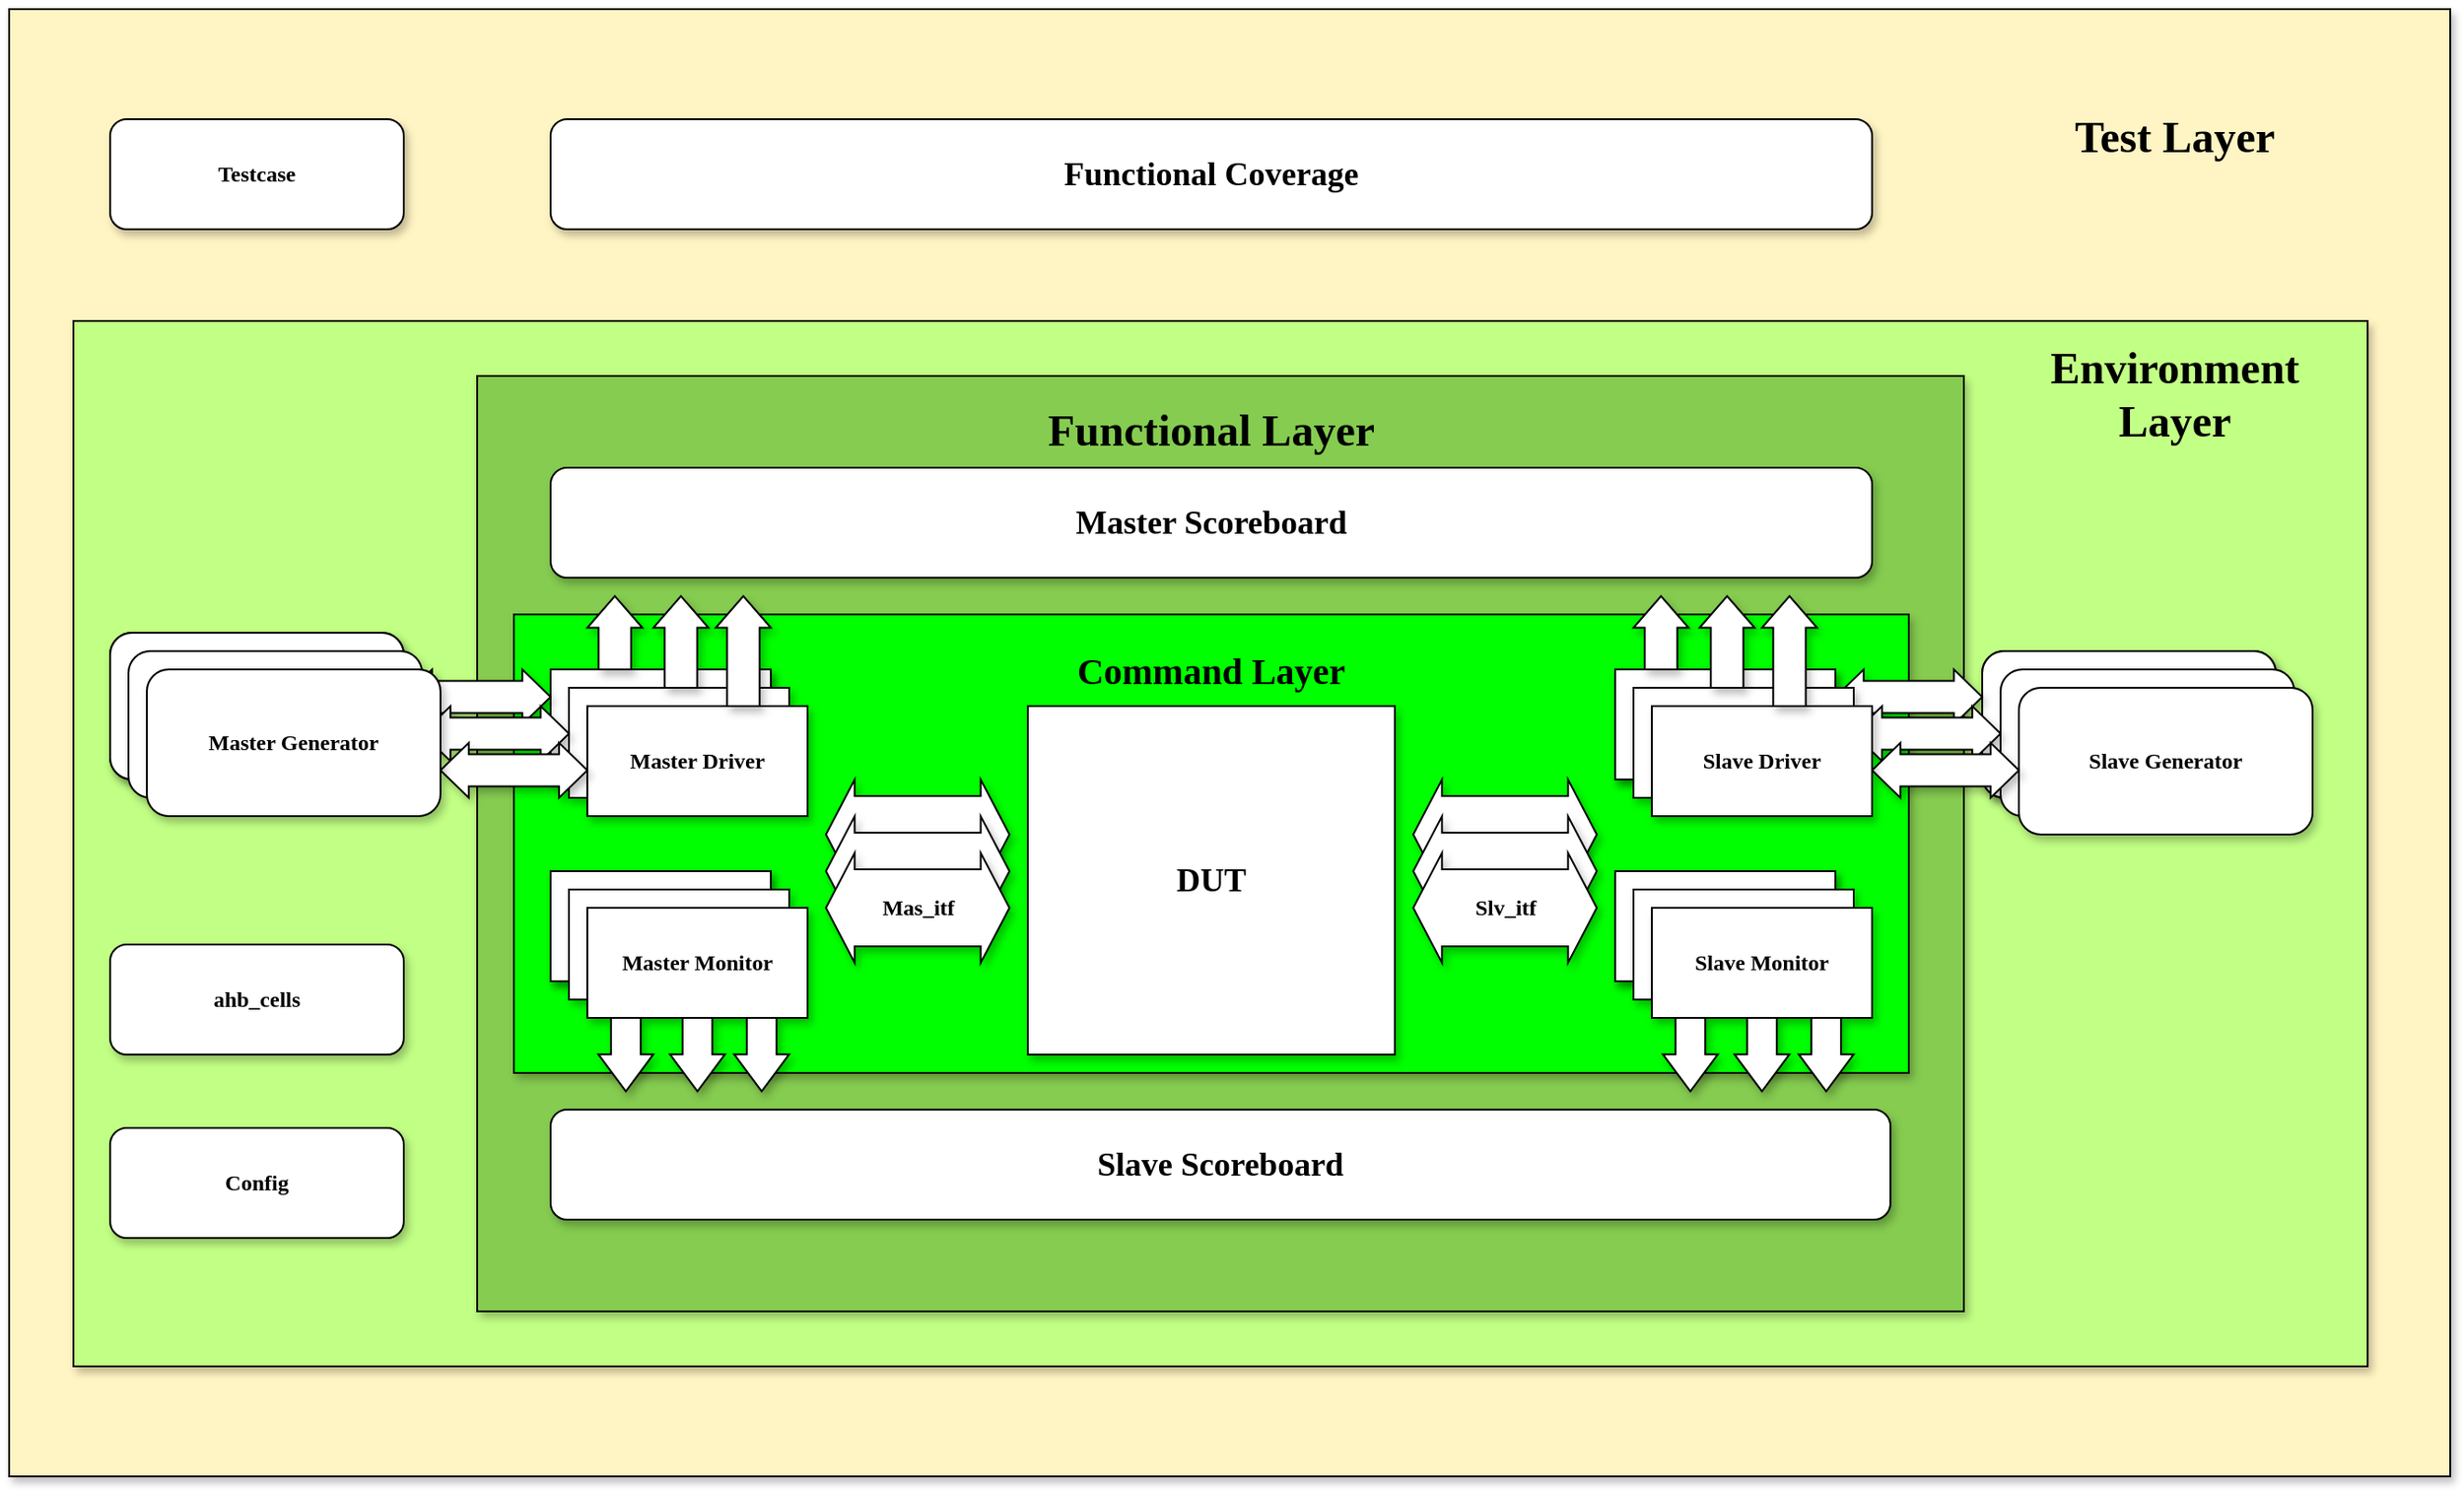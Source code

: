 <mxfile version="14.1.9" type="github">
  <diagram id="3mR3uw_zDgaZqPfmFG9w" name="Page-1">
    <mxGraphModel dx="2435" dy="-72" grid="1" gridSize="10" guides="1" tooltips="1" connect="1" arrows="1" fold="1" page="1" pageScale="1" pageWidth="850" pageHeight="1100" math="0" shadow="0">
      <root>
        <mxCell id="0" />
        <mxCell id="1" parent="0" />
        <mxCell id="DFjXbLX4fR952YsR5oUh-157" value="" style="rounded=0;whiteSpace=wrap;html=1;shadow=1;fillColor=#FFF4C3;" vertex="1" parent="1">
          <mxGeometry x="-130" y="1300" width="1330" height="800" as="geometry" />
        </mxCell>
        <mxCell id="DFjXbLX4fR952YsR5oUh-158" value="" style="rounded=0;whiteSpace=wrap;html=1;shadow=1;fillColor=#C2FF85;" vertex="1" parent="1">
          <mxGeometry x="-95" y="1470" width="1250" height="570" as="geometry" />
        </mxCell>
        <mxCell id="DFjXbLX4fR952YsR5oUh-159" value="" style="rounded=0;whiteSpace=wrap;html=1;shadow=1;fillColor=#85CC50;" vertex="1" parent="1">
          <mxGeometry x="125" y="1500" width="810" height="510" as="geometry" />
        </mxCell>
        <mxCell id="DFjXbLX4fR952YsR5oUh-160" value="" style="rounded=0;whiteSpace=wrap;html=1;shadow=1;fillColor=#00FF00;" vertex="1" parent="1">
          <mxGeometry x="145" y="1630" width="760" height="250" as="geometry" />
        </mxCell>
        <mxCell id="DFjXbLX4fR952YsR5oUh-161" value="&lt;b&gt;&lt;font face=&quot;Times New Roman&quot;&gt;Master Driver&lt;/font&gt;&lt;/b&gt;" style="rounded=0;whiteSpace=wrap;html=1;shadow=1;" vertex="1" parent="1">
          <mxGeometry x="165" y="1660" width="120" height="60" as="geometry" />
        </mxCell>
        <mxCell id="DFjXbLX4fR952YsR5oUh-162" value="&lt;b&gt;&lt;font face=&quot;Times New Roman&quot;&gt;Master Monitor&lt;br&gt;&lt;/font&gt;&lt;/b&gt;" style="rounded=0;whiteSpace=wrap;html=1;shadow=1;" vertex="1" parent="1">
          <mxGeometry x="165" y="1770" width="120" height="60" as="geometry" />
        </mxCell>
        <mxCell id="DFjXbLX4fR952YsR5oUh-163" value="&lt;b&gt;&lt;font face=&quot;Times New Roman&quot;&gt;Slave Monitor&lt;br&gt;&lt;/font&gt;&lt;/b&gt;" style="rounded=0;whiteSpace=wrap;html=1;shadow=1;" vertex="1" parent="1">
          <mxGeometry x="745" y="1770" width="120" height="60" as="geometry" />
        </mxCell>
        <mxCell id="DFjXbLX4fR952YsR5oUh-164" value="&lt;font style=&quot;font-size: 18px&quot;&gt;&lt;b&gt;&lt;font face=&quot;Times New Roman&quot;&gt;Master Scoreboard&lt;/font&gt;&lt;/b&gt;&lt;/font&gt;" style="rounded=1;whiteSpace=wrap;html=1;shadow=1;" vertex="1" parent="1">
          <mxGeometry x="165" y="1550" width="720" height="60" as="geometry" />
        </mxCell>
        <mxCell id="DFjXbLX4fR952YsR5oUh-165" value="&lt;font style=&quot;font-size: 18px&quot;&gt;&lt;b&gt;&lt;font face=&quot;Times New Roman&quot;&gt;Slave Scoreboard&lt;/font&gt;&lt;/b&gt;&lt;/font&gt;" style="rounded=1;whiteSpace=wrap;html=1;shadow=1;" vertex="1" parent="1">
          <mxGeometry x="165" y="1900" width="730" height="60" as="geometry" />
        </mxCell>
        <mxCell id="DFjXbLX4fR952YsR5oUh-166" value="&lt;font style=&quot;font-size: 18px&quot;&gt;&lt;b&gt;&lt;font face=&quot;Times New Roman&quot;&gt;DUT&lt;/font&gt;&lt;/b&gt;&lt;/font&gt;" style="rounded=0;whiteSpace=wrap;html=1;shadow=1;" vertex="1" parent="1">
          <mxGeometry x="425" y="1680" width="200" height="190" as="geometry" />
        </mxCell>
        <mxCell id="DFjXbLX4fR952YsR5oUh-167" value="&lt;b&gt;&lt;font face=&quot;Times New Roman&quot;&gt;Master Driver&lt;/font&gt;&lt;/b&gt;" style="rounded=0;whiteSpace=wrap;html=1;shadow=1;" vertex="1" parent="1">
          <mxGeometry x="165" y="1660" width="120" height="60" as="geometry" />
        </mxCell>
        <mxCell id="DFjXbLX4fR952YsR5oUh-168" value="&lt;b&gt;&lt;font face=&quot;Times New Roman&quot;&gt;Master Driver&lt;/font&gt;&lt;/b&gt;" style="rounded=0;whiteSpace=wrap;html=1;shadow=1;" vertex="1" parent="1">
          <mxGeometry x="175" y="1670" width="120" height="60" as="geometry" />
        </mxCell>
        <mxCell id="DFjXbLX4fR952YsR5oUh-169" value="&lt;b&gt;&lt;font face=&quot;Times New Roman&quot;&gt;Master Driver&lt;/font&gt;&lt;/b&gt;" style="rounded=0;whiteSpace=wrap;html=1;shadow=1;" vertex="1" parent="1">
          <mxGeometry x="185" y="1680" width="120" height="60" as="geometry" />
        </mxCell>
        <mxCell id="DFjXbLX4fR952YsR5oUh-170" value="&lt;b&gt;&lt;font face=&quot;Times New Roman&quot;&gt;Master Monitor&lt;br&gt;&lt;/font&gt;&lt;/b&gt;" style="rounded=0;whiteSpace=wrap;html=1;shadow=1;" vertex="1" parent="1">
          <mxGeometry x="165" y="1770" width="120" height="60" as="geometry" />
        </mxCell>
        <mxCell id="DFjXbLX4fR952YsR5oUh-171" value="&lt;b&gt;&lt;font face=&quot;Times New Roman&quot;&gt;Master Monitor&lt;br&gt;&lt;/font&gt;&lt;/b&gt;" style="rounded=0;whiteSpace=wrap;html=1;shadow=1;" vertex="1" parent="1">
          <mxGeometry x="175" y="1780" width="120" height="60" as="geometry" />
        </mxCell>
        <mxCell id="DFjXbLX4fR952YsR5oUh-172" value="&lt;b&gt;&lt;font face=&quot;Times New Roman&quot;&gt;Master Monitor&lt;br&gt;&lt;/font&gt;&lt;/b&gt;" style="rounded=0;whiteSpace=wrap;html=1;shadow=1;" vertex="1" parent="1">
          <mxGeometry x="185" y="1790" width="120" height="60" as="geometry" />
        </mxCell>
        <mxCell id="DFjXbLX4fR952YsR5oUh-173" value="&lt;b&gt;&lt;font face=&quot;Times New Roman&quot;&gt;Slave Monitor&lt;br&gt;&lt;/font&gt;&lt;/b&gt;" style="rounded=0;whiteSpace=wrap;html=1;shadow=1;" vertex="1" parent="1">
          <mxGeometry x="745" y="1770" width="120" height="60" as="geometry" />
        </mxCell>
        <mxCell id="DFjXbLX4fR952YsR5oUh-174" value="&lt;b&gt;&lt;font face=&quot;Times New Roman&quot;&gt;Slave Monitor&lt;br&gt;&lt;/font&gt;&lt;/b&gt;" style="rounded=0;whiteSpace=wrap;html=1;shadow=1;" vertex="1" parent="1">
          <mxGeometry x="755" y="1780" width="120" height="60" as="geometry" />
        </mxCell>
        <mxCell id="DFjXbLX4fR952YsR5oUh-175" value="&lt;b&gt;&lt;font face=&quot;Times New Roman&quot;&gt;Slave Monitor&lt;br&gt;&lt;/font&gt;&lt;/b&gt;" style="rounded=0;whiteSpace=wrap;html=1;shadow=1;" vertex="1" parent="1">
          <mxGeometry x="765" y="1790" width="120" height="60" as="geometry" />
        </mxCell>
        <mxCell id="DFjXbLX4fR952YsR5oUh-176" value="" style="html=1;shadow=1;dashed=0;align=center;verticalAlign=middle;shape=mxgraph.arrows2.twoWayArrow;dy=0.3;dx=15.67;" vertex="1" parent="1">
          <mxGeometry x="315" y="1720" width="100" height="60" as="geometry" />
        </mxCell>
        <mxCell id="DFjXbLX4fR952YsR5oUh-177" value="" style="html=1;shadow=1;dashed=0;align=center;verticalAlign=middle;shape=mxgraph.arrows2.twoWayArrow;dy=0.3;dx=15.67;" vertex="1" parent="1">
          <mxGeometry x="315" y="1740" width="100" height="60" as="geometry" />
        </mxCell>
        <mxCell id="DFjXbLX4fR952YsR5oUh-178" value="&lt;b&gt;&lt;font face=&quot;Times New Roman&quot;&gt;Mas_itf&lt;/font&gt;&lt;/b&gt;" style="html=1;shadow=1;dashed=0;align=center;verticalAlign=middle;shape=mxgraph.arrows2.twoWayArrow;dy=0.3;dx=15.67;" vertex="1" parent="1">
          <mxGeometry x="315" y="1760" width="100" height="60" as="geometry" />
        </mxCell>
        <mxCell id="DFjXbLX4fR952YsR5oUh-179" value="" style="html=1;shadow=1;dashed=0;align=center;verticalAlign=middle;shape=mxgraph.arrows2.twoWayArrow;dy=0.3;dx=15.67;" vertex="1" parent="1">
          <mxGeometry x="635" y="1720" width="100" height="60" as="geometry" />
        </mxCell>
        <mxCell id="DFjXbLX4fR952YsR5oUh-180" value="" style="html=1;shadow=1;dashed=0;align=center;verticalAlign=middle;shape=mxgraph.arrows2.twoWayArrow;dy=0.3;dx=15.67;" vertex="1" parent="1">
          <mxGeometry x="635" y="1740" width="100" height="60" as="geometry" />
        </mxCell>
        <mxCell id="DFjXbLX4fR952YsR5oUh-181" value="&lt;b&gt;&lt;font face=&quot;Times New Roman&quot;&gt;Slv_itf&lt;/font&gt;&lt;/b&gt;" style="html=1;shadow=1;dashed=0;align=center;verticalAlign=middle;shape=mxgraph.arrows2.twoWayArrow;dy=0.3;dx=15.67;" vertex="1" parent="1">
          <mxGeometry x="635" y="1760" width="100" height="60" as="geometry" />
        </mxCell>
        <mxCell id="DFjXbLX4fR952YsR5oUh-182" value="" style="html=1;shadow=1;dashed=0;align=center;verticalAlign=middle;shape=mxgraph.arrows2.arrow;dy=0.41;dx=17.24;direction=north;notch=0;" vertex="1" parent="1">
          <mxGeometry x="185" y="1620" width="30" height="40" as="geometry" />
        </mxCell>
        <mxCell id="DFjXbLX4fR952YsR5oUh-183" value="" style="html=1;shadow=1;dashed=0;align=center;verticalAlign=middle;shape=mxgraph.arrows2.arrow;dy=0.41;dx=17.24;direction=north;notch=0;" vertex="1" parent="1">
          <mxGeometry x="221" y="1620" width="30" height="50" as="geometry" />
        </mxCell>
        <mxCell id="DFjXbLX4fR952YsR5oUh-184" value="" style="html=1;shadow=1;dashed=0;align=center;verticalAlign=middle;shape=mxgraph.arrows2.arrow;dy=0.41;dx=17.24;direction=north;notch=0;" vertex="1" parent="1">
          <mxGeometry x="255" y="1620" width="30" height="60" as="geometry" />
        </mxCell>
        <mxCell id="DFjXbLX4fR952YsR5oUh-185" value="" style="html=1;shadow=1;dashed=0;align=center;verticalAlign=middle;shape=mxgraph.arrows2.arrow;dy=0.46;dx=20.14;direction=south;notch=0;" vertex="1" parent="1">
          <mxGeometry x="265" y="1850" width="30" height="40" as="geometry" />
        </mxCell>
        <mxCell id="DFjXbLX4fR952YsR5oUh-186" value="" style="html=1;shadow=1;dashed=0;align=center;verticalAlign=middle;shape=mxgraph.arrows2.arrow;dy=0.46;dx=20.14;direction=south;notch=0;" vertex="1" parent="1">
          <mxGeometry x="230" y="1850" width="30" height="40" as="geometry" />
        </mxCell>
        <mxCell id="DFjXbLX4fR952YsR5oUh-187" value="" style="html=1;shadow=1;dashed=0;align=center;verticalAlign=middle;shape=mxgraph.arrows2.arrow;dy=0.46;dx=20.14;direction=south;notch=0;" vertex="1" parent="1">
          <mxGeometry x="191" y="1850" width="30" height="40" as="geometry" />
        </mxCell>
        <mxCell id="DFjXbLX4fR952YsR5oUh-188" value="" style="html=1;shadow=1;dashed=0;align=center;verticalAlign=middle;shape=mxgraph.arrows2.arrow;dy=0.46;dx=20.14;direction=south;notch=0;" vertex="1" parent="1">
          <mxGeometry x="845" y="1850" width="30" height="40" as="geometry" />
        </mxCell>
        <mxCell id="DFjXbLX4fR952YsR5oUh-189" value="" style="html=1;shadow=1;dashed=0;align=center;verticalAlign=middle;shape=mxgraph.arrows2.arrow;dy=0.46;dx=20.14;direction=south;notch=0;" vertex="1" parent="1">
          <mxGeometry x="810" y="1850" width="30" height="40" as="geometry" />
        </mxCell>
        <mxCell id="DFjXbLX4fR952YsR5oUh-190" value="" style="html=1;shadow=1;dashed=0;align=center;verticalAlign=middle;shape=mxgraph.arrows2.arrow;dy=0.46;dx=20.14;direction=south;notch=0;" vertex="1" parent="1">
          <mxGeometry x="771" y="1850" width="30" height="40" as="geometry" />
        </mxCell>
        <mxCell id="DFjXbLX4fR952YsR5oUh-191" value="&lt;b&gt;&lt;font face=&quot;Times New Roman&quot;&gt;Slave Generator&lt;/font&gt;&lt;/b&gt;" style="rounded=1;whiteSpace=wrap;html=1;shadow=1;" vertex="1" parent="1">
          <mxGeometry x="945" y="1650" width="160" height="80" as="geometry" />
        </mxCell>
        <mxCell id="DFjXbLX4fR952YsR5oUh-192" value="" style="html=1;shadow=1;dashed=0;align=center;verticalAlign=middle;shape=mxgraph.arrows2.twoWayArrow;dy=0.42;dx=15.4;" vertex="1" parent="1">
          <mxGeometry x="85" y="1660" width="80" height="30" as="geometry" />
        </mxCell>
        <mxCell id="DFjXbLX4fR952YsR5oUh-193" value="&lt;b&gt;&lt;font face=&quot;Times New Roman&quot;&gt;Slave Generator&lt;/font&gt;&lt;/b&gt;" style="rounded=1;whiteSpace=wrap;html=1;shadow=1;" vertex="1" parent="1">
          <mxGeometry x="945" y="1650" width="160" height="80" as="geometry" />
        </mxCell>
        <mxCell id="DFjXbLX4fR952YsR5oUh-194" value="&lt;b&gt;&lt;font face=&quot;Times New Roman&quot;&gt;Slave Generator&lt;/font&gt;&lt;/b&gt;" style="rounded=1;whiteSpace=wrap;html=1;shadow=1;" vertex="1" parent="1">
          <mxGeometry x="955" y="1660" width="160" height="80" as="geometry" />
        </mxCell>
        <mxCell id="DFjXbLX4fR952YsR5oUh-195" value="&lt;b&gt;&lt;font face=&quot;Times New Roman&quot;&gt;Slave Generator&lt;/font&gt;&lt;/b&gt;" style="rounded=1;whiteSpace=wrap;html=1;shadow=1;" vertex="1" parent="1">
          <mxGeometry x="965" y="1670" width="160" height="80" as="geometry" />
        </mxCell>
        <mxCell id="DFjXbLX4fR952YsR5oUh-196" value="&lt;b&gt;&lt;font face=&quot;Times New Roman&quot;&gt;Master Generator&lt;/font&gt;&lt;/b&gt;" style="rounded=1;whiteSpace=wrap;html=1;shadow=1;" vertex="1" parent="1">
          <mxGeometry x="-75" y="1640" width="160" height="80" as="geometry" />
        </mxCell>
        <mxCell id="DFjXbLX4fR952YsR5oUh-197" value="&lt;b&gt;&lt;font face=&quot;Times New Roman&quot;&gt;Master Generator&lt;/font&gt;&lt;/b&gt;" style="rounded=1;whiteSpace=wrap;html=1;shadow=1;" vertex="1" parent="1">
          <mxGeometry x="-75" y="1640" width="160" height="80" as="geometry" />
        </mxCell>
        <mxCell id="DFjXbLX4fR952YsR5oUh-198" value="&lt;b&gt;&lt;font face=&quot;Times New Roman&quot;&gt;Master Generator&lt;/font&gt;&lt;/b&gt;" style="rounded=1;whiteSpace=wrap;html=1;shadow=1;" vertex="1" parent="1">
          <mxGeometry x="-65" y="1650" width="160" height="80" as="geometry" />
        </mxCell>
        <mxCell id="DFjXbLX4fR952YsR5oUh-199" value="" style="html=1;shadow=1;dashed=0;align=center;verticalAlign=middle;shape=mxgraph.arrows2.twoWayArrow;dy=0.42;dx=15.4;" vertex="1" parent="1">
          <mxGeometry x="95" y="1680" width="80" height="30" as="geometry" />
        </mxCell>
        <mxCell id="DFjXbLX4fR952YsR5oUh-200" value="" style="html=1;shadow=1;dashed=0;align=center;verticalAlign=middle;shape=mxgraph.arrows2.twoWayArrow;dy=0.42;dx=15.4;" vertex="1" parent="1">
          <mxGeometry x="105" y="1700" width="80" height="30" as="geometry" />
        </mxCell>
        <mxCell id="DFjXbLX4fR952YsR5oUh-201" value="&lt;b&gt;&lt;font face=&quot;Times New Roman&quot;&gt;Master Generator&lt;/font&gt;&lt;/b&gt;" style="rounded=1;whiteSpace=wrap;html=1;shadow=1;" vertex="1" parent="1">
          <mxGeometry x="-55" y="1660" width="160" height="80" as="geometry" />
        </mxCell>
        <mxCell id="DFjXbLX4fR952YsR5oUh-202" value="" style="html=1;shadow=1;dashed=0;align=center;verticalAlign=middle;shape=mxgraph.arrows2.twoWayArrow;dy=0.42;dx=15.4;" vertex="1" parent="1">
          <mxGeometry x="865" y="1660" width="80" height="30" as="geometry" />
        </mxCell>
        <mxCell id="DFjXbLX4fR952YsR5oUh-203" value="" style="html=1;shadow=1;dashed=0;align=center;verticalAlign=middle;shape=mxgraph.arrows2.twoWayArrow;dy=0.42;dx=15.4;" vertex="1" parent="1">
          <mxGeometry x="875" y="1680" width="80" height="30" as="geometry" />
        </mxCell>
        <mxCell id="DFjXbLX4fR952YsR5oUh-204" value="" style="html=1;shadow=1;dashed=0;align=center;verticalAlign=middle;shape=mxgraph.arrows2.twoWayArrow;dy=0.42;dx=15.4;" vertex="1" parent="1">
          <mxGeometry x="885" y="1700" width="80" height="30" as="geometry" />
        </mxCell>
        <mxCell id="DFjXbLX4fR952YsR5oUh-205" value="&lt;b&gt;&lt;font face=&quot;Times New Roman&quot;&gt;Slave Driver&lt;/font&gt;&lt;/b&gt;" style="rounded=0;whiteSpace=wrap;html=1;shadow=1;" vertex="1" parent="1">
          <mxGeometry x="745" y="1660" width="120" height="60" as="geometry" />
        </mxCell>
        <mxCell id="DFjXbLX4fR952YsR5oUh-206" value="&lt;b&gt;&lt;font face=&quot;Times New Roman&quot;&gt;Slave Driver&lt;/font&gt;&lt;/b&gt;" style="rounded=0;whiteSpace=wrap;html=1;shadow=1;" vertex="1" parent="1">
          <mxGeometry x="745" y="1660" width="120" height="60" as="geometry" />
        </mxCell>
        <mxCell id="DFjXbLX4fR952YsR5oUh-207" value="&lt;b&gt;&lt;font face=&quot;Times New Roman&quot;&gt;Slave Driver&lt;/font&gt;&lt;/b&gt;" style="rounded=0;whiteSpace=wrap;html=1;shadow=1;" vertex="1" parent="1">
          <mxGeometry x="755" y="1670" width="120" height="60" as="geometry" />
        </mxCell>
        <mxCell id="DFjXbLX4fR952YsR5oUh-208" value="&lt;b&gt;&lt;font face=&quot;Times New Roman&quot;&gt;Slave Driver&lt;/font&gt;&lt;/b&gt;" style="rounded=0;whiteSpace=wrap;html=1;shadow=1;" vertex="1" parent="1">
          <mxGeometry x="765" y="1680" width="120" height="60" as="geometry" />
        </mxCell>
        <mxCell id="DFjXbLX4fR952YsR5oUh-209" value="" style="html=1;shadow=1;dashed=0;align=center;verticalAlign=middle;shape=mxgraph.arrows2.arrow;dy=0.41;dx=17.24;direction=north;notch=0;" vertex="1" parent="1">
          <mxGeometry x="755" y="1620" width="30" height="40" as="geometry" />
        </mxCell>
        <mxCell id="DFjXbLX4fR952YsR5oUh-210" value="" style="html=1;shadow=1;dashed=0;align=center;verticalAlign=middle;shape=mxgraph.arrows2.arrow;dy=0.41;dx=17.24;direction=north;notch=0;" vertex="1" parent="1">
          <mxGeometry x="791" y="1620" width="30" height="50" as="geometry" />
        </mxCell>
        <mxCell id="DFjXbLX4fR952YsR5oUh-211" value="" style="html=1;shadow=1;dashed=0;align=center;verticalAlign=middle;shape=mxgraph.arrows2.arrow;dy=0.41;dx=17.24;direction=north;notch=0;" vertex="1" parent="1">
          <mxGeometry x="825" y="1620" width="30" height="60" as="geometry" />
        </mxCell>
        <mxCell id="DFjXbLX4fR952YsR5oUh-212" value="&lt;b&gt;&lt;font face=&quot;Times New Roman&quot;&gt;ahb_cells&lt;/font&gt;&lt;/b&gt;" style="rounded=1;whiteSpace=wrap;html=1;shadow=1;" vertex="1" parent="1">
          <mxGeometry x="-75" y="1810" width="160" height="60" as="geometry" />
        </mxCell>
        <mxCell id="DFjXbLX4fR952YsR5oUh-213" value="&lt;b&gt;&lt;font face=&quot;Times New Roman&quot;&gt;Config&lt;/font&gt;&lt;/b&gt;" style="rounded=1;whiteSpace=wrap;html=1;shadow=1;" vertex="1" parent="1">
          <mxGeometry x="-75" y="1910" width="160" height="60" as="geometry" />
        </mxCell>
        <mxCell id="DFjXbLX4fR952YsR5oUh-215" value="&lt;font style=&quot;font-size: 24px&quot;&gt;&lt;b&gt;&lt;font style=&quot;font-size: 24px&quot; face=&quot;Times New Roman&quot;&gt;Test Layer&lt;/font&gt;&lt;/b&gt;&lt;/font&gt;" style="text;html=1;strokeColor=none;fillColor=none;align=center;verticalAlign=middle;whiteSpace=wrap;rounded=0;shadow=1;" vertex="1" parent="1">
          <mxGeometry x="990" y="1360" width="120" height="20" as="geometry" />
        </mxCell>
        <mxCell id="DFjXbLX4fR952YsR5oUh-217" value="&lt;font style=&quot;font-size: 24px&quot;&gt;&lt;b&gt;&lt;font face=&quot;Times New Roman&quot;&gt;Environment Layer&lt;br&gt;&lt;/font&gt;&lt;/b&gt;&lt;/font&gt;" style="text;html=1;strokeColor=none;fillColor=none;align=center;verticalAlign=middle;whiteSpace=wrap;rounded=0;shadow=1;" vertex="1" parent="1">
          <mxGeometry x="990" y="1500" width="120" height="20" as="geometry" />
        </mxCell>
        <mxCell id="DFjXbLX4fR952YsR5oUh-218" value="&lt;font style=&quot;font-size: 24px&quot;&gt;&lt;b&gt;&lt;font face=&quot;Times New Roman&quot;&gt;Functional Layer&lt;/font&gt;&lt;/b&gt;&lt;/font&gt;" style="text;html=1;strokeColor=none;fillColor=none;align=center;verticalAlign=middle;whiteSpace=wrap;rounded=0;shadow=1;" vertex="1" parent="1">
          <mxGeometry x="400" y="1520" width="250" height="20" as="geometry" />
        </mxCell>
        <mxCell id="DFjXbLX4fR952YsR5oUh-219" value="&lt;b&gt;&lt;font face=&quot;Times New Roman&quot;&gt;Testcase&lt;/font&gt;&lt;/b&gt;" style="rounded=1;whiteSpace=wrap;html=1;shadow=1;" vertex="1" parent="1">
          <mxGeometry x="-75" y="1360" width="160" height="60" as="geometry" />
        </mxCell>
        <mxCell id="DFjXbLX4fR952YsR5oUh-220" value="&lt;font style=&quot;font-size: 18px&quot;&gt;&lt;b&gt;&lt;font face=&quot;Times New Roman&quot;&gt;Functional Coverage&lt;/font&gt;&lt;/b&gt;&lt;/font&gt;" style="rounded=1;whiteSpace=wrap;html=1;shadow=1;" vertex="1" parent="1">
          <mxGeometry x="165" y="1360" width="720" height="60" as="geometry" />
        </mxCell>
        <mxCell id="DFjXbLX4fR952YsR5oUh-221" value="&lt;font style=&quot;font-size: 20px&quot;&gt;&lt;b&gt;&lt;font face=&quot;Times New Roman&quot;&gt;Command Layer&lt;/font&gt;&lt;/b&gt;&lt;/font&gt;" style="text;html=1;strokeColor=none;fillColor=none;align=center;verticalAlign=middle;whiteSpace=wrap;rounded=0;shadow=1;fontSize=20;" vertex="1" parent="1">
          <mxGeometry x="400" y="1650" width="250" height="20" as="geometry" />
        </mxCell>
      </root>
    </mxGraphModel>
  </diagram>
</mxfile>
